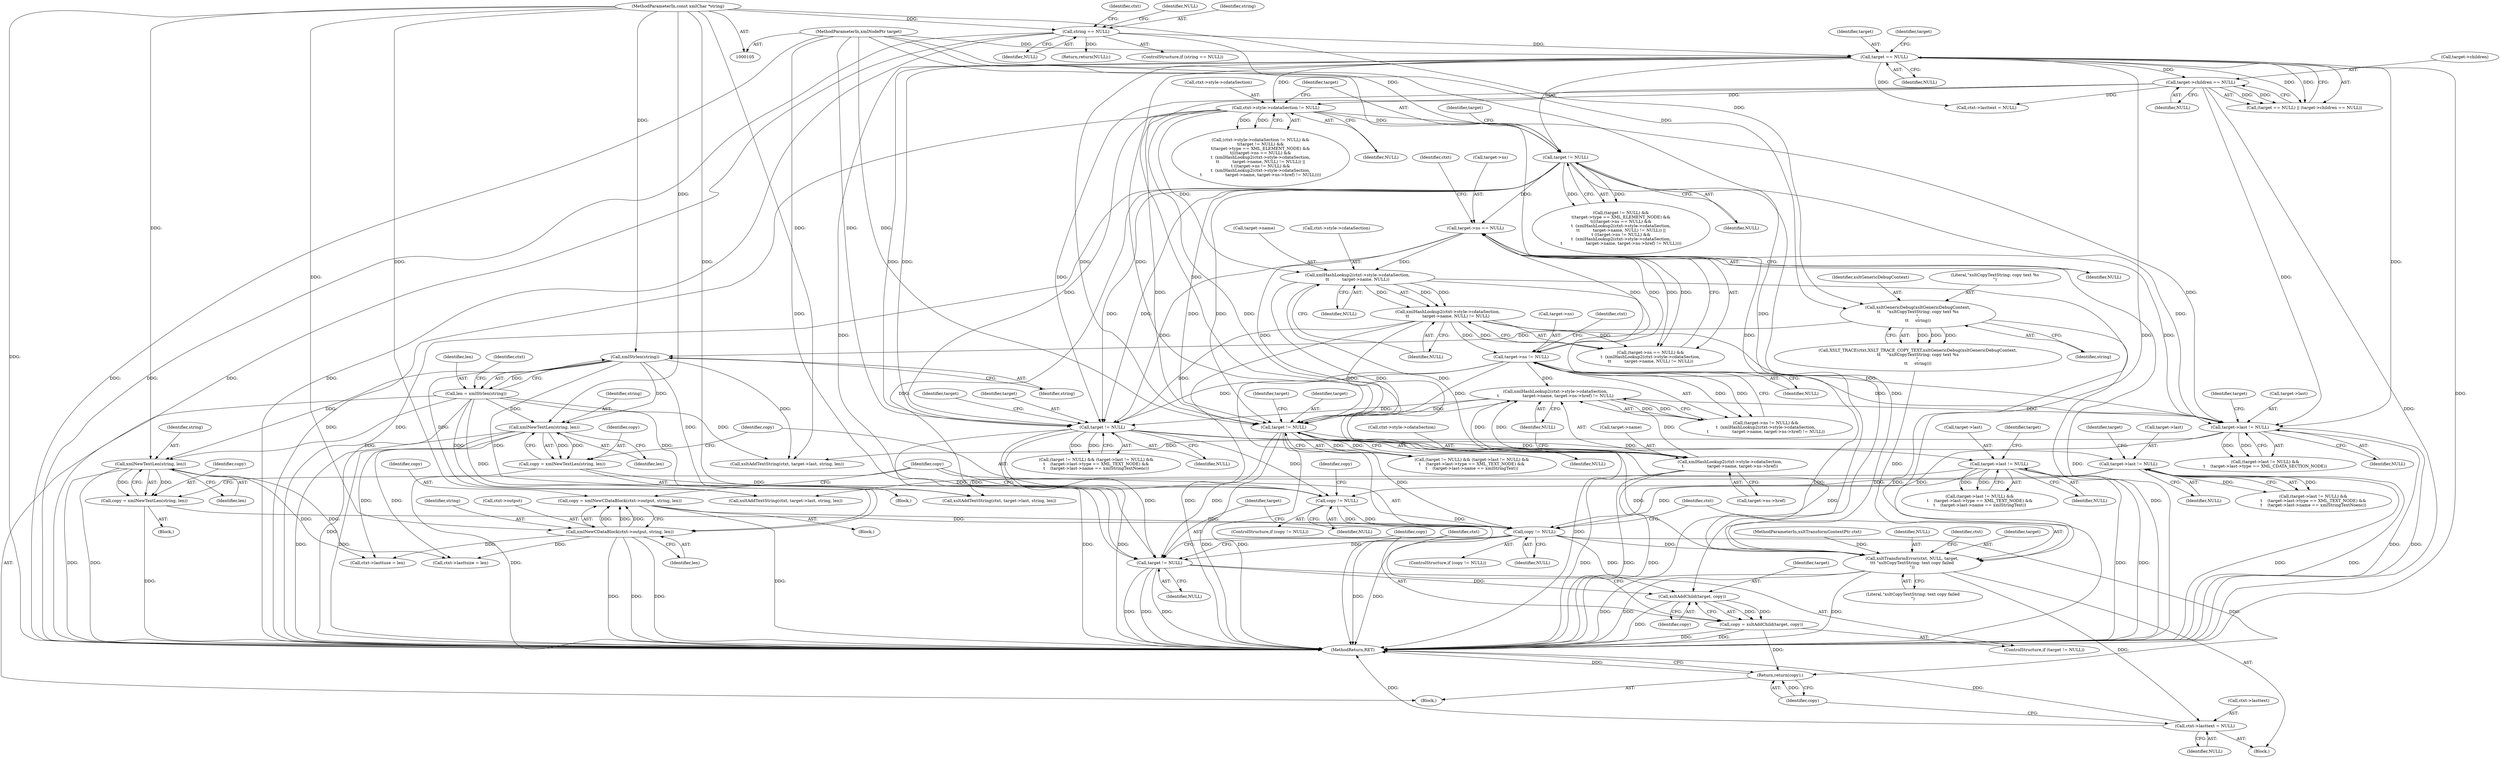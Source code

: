 digraph "0_Chrome_96dbafe288dbe2f0cc45fa3c39daf6d0c37acbab_36@API" {
"1000340" [label="(Call,copy != NULL)"];
"1000236" [label="(Call,copy = xmlNewCDataBlock(ctxt->output, string, len))"];
"1000238" [label="(Call,xmlNewCDataBlock(ctxt->output, string, len))"];
"1000144" [label="(Call,xmlStrlen(string))"];
"1000122" [label="(Call,xsltGenericDebug(xsltGenericDebugContext,\n\t\t     \"xsltCopyTextString: copy text %s\n\",\n\t\t     string))"];
"1000114" [label="(Call,string == NULL)"];
"1000108" [label="(MethodParameterIn,const xmlChar *string)"];
"1000142" [label="(Call,len = xmlStrlen(string))"];
"1000289" [label="(Call,copy != NULL)"];
"1000283" [label="(Call,copy = xmlNewTextLen(string, len))"];
"1000285" [label="(Call,xmlNewTextLen(string, len))"];
"1000250" [label="(Call,target != NULL)"];
"1000128" [label="(Call,target == NULL)"];
"1000107" [label="(MethodParameterIn,xmlNodePtr target)"];
"1000162" [label="(Call,target != NULL)"];
"1000154" [label="(Call,ctxt->style->cdataSection != NULL)"];
"1000131" [label="(Call,target->children == NULL)"];
"1000191" [label="(Call,target->ns != NULL)"];
"1000173" [label="(Call,target->ns == NULL)"];
"1000178" [label="(Call,xmlHashLookup2(ctxt->style->cdataSection,\n\t\t          target->name, NULL) != NULL)"];
"1000179" [label="(Call,xmlHashLookup2(ctxt->style->cdataSection,\n\t\t          target->name, NULL))"];
"1000196" [label="(Call,xmlHashLookup2(ctxt->style->cdataSection,\n\t                  target->name, target->ns->href) != NULL)"];
"1000197" [label="(Call,xmlHashLookup2(ctxt->style->cdataSection,\n\t                  target->name, target->ns->href))"];
"1000254" [label="(Call,target->last != NULL)"];
"1000334" [label="(Call,copy = xmlNewTextLen(string, len))"];
"1000336" [label="(Call,xmlNewTextLen(string, len))"];
"1000301" [label="(Call,target != NULL)"];
"1000215" [label="(Call,target->last != NULL)"];
"1000305" [label="(Call,target->last != NULL)"];
"1000345" [label="(Call,target != NULL)"];
"1000350" [label="(Call,xsltAddChild(target, copy))"];
"1000348" [label="(Call,copy = xsltAddChild(target, copy))"];
"1000382" [label="(Return,return(copy);)"];
"1000372" [label="(Call,xsltTransformError(ctxt, NULL, target,\n\t\t\t \"xsltCopyTextString: text copy failed\n\"))"];
"1000377" [label="(Call,ctxt->lasttext = NULL)"];
"1000123" [label="(Identifier,xsltGenericDebugContext)"];
"1000173" [label="(Call,target->ns == NULL)"];
"1000179" [label="(Call,xmlHashLookup2(ctxt->style->cdataSection,\n\t\t          target->name, NULL))"];
"1000168" [label="(Identifier,target)"];
"1000223" [label="(Identifier,target)"];
"1000137" [label="(Call,ctxt->lasttext = NULL)"];
"1000143" [label="(Identifier,len)"];
"1000307" [label="(Identifier,target)"];
"1000383" [label="(Identifier,copy)"];
"1000191" [label="(Call,target->ns != NULL)"];
"1000150" [label="(Identifier,ctxt)"];
"1000340" [label="(Call,copy != NULL)"];
"1000302" [label="(Identifier,target)"];
"1000130" [label="(Identifier,NULL)"];
"1000162" [label="(Call,target != NULL)"];
"1000378" [label="(Call,ctxt->lasttext)"];
"1000206" [label="(Call,target->ns->href)"];
"1000345" [label="(Call,target != NULL)"];
"1000110" [label="(Block,)"];
"1000196" [label="(Call,xmlHashLookup2(ctxt->style->cdataSection,\n\t                  target->name, target->ns->href) != NULL)"];
"1000212" [label="(Block,)"];
"1000185" [label="(Call,target->name)"];
"1000351" [label="(Identifier,target)"];
"1000304" [label="(Call,(target->last != NULL) &&\n\t    (target->last->type == XML_TEXT_NODE) &&\n\t    (target->last->name == xmlStringText))"];
"1000287" [label="(Identifier,len)"];
"1000334" [label="(Call,copy = xmlNewTextLen(string, len))"];
"1000371" [label="(Block,)"];
"1000144" [label="(Call,xmlStrlen(string))"];
"1000211" [label="(Identifier,NULL)"];
"1000348" [label="(Call,copy = xsltAddChild(target, copy))"];
"1000178" [label="(Call,xmlHashLookup2(ctxt->style->cdataSection,\n\t\t          target->name, NULL) != NULL)"];
"1000373" [label="(Identifier,ctxt)"];
"1000335" [label="(Identifier,copy)"];
"1000263" [label="(Identifier,target)"];
"1000129" [label="(Identifier,target)"];
"1000306" [label="(Call,target->last)"];
"1000288" [label="(ControlStructure,if (copy != NULL))"];
"1000131" [label="(Call,target->children == NULL)"];
"1000242" [label="(Identifier,string)"];
"1000117" [label="(Return,return(NULL);)"];
"1000276" [label="(Call,xsltAddTextString(ctxt, target->last, string, len))"];
"1000285" [label="(Call,xmlNewTextLen(string, len))"];
"1000298" [label="(Block,)"];
"1000120" [label="(Identifier,ctxt)"];
"1000337" [label="(Identifier,string)"];
"1000106" [label="(MethodParameterIn,xsltTransformContextPtr ctxt)"];
"1000163" [label="(Identifier,target)"];
"1000190" [label="(Call,(target->ns != NULL) &&\n\t  (xmlHashLookup2(ctxt->style->cdataSection,\n\t                  target->name, target->ns->href) != NULL))"];
"1000247" [label="(Block,)"];
"1000128" [label="(Call,target == NULL)"];
"1000339" [label="(ControlStructure,if (copy != NULL))"];
"1000342" [label="(Identifier,NULL)"];
"1000250" [label="(Call,target != NULL)"];
"1000192" [label="(Call,target->ns)"];
"1000305" [label="(Call,target->last != NULL)"];
"1000229" [label="(Call,xsltAddTextString(ctxt, target->last, string, len))"];
"1000381" [label="(Identifier,NULL)"];
"1000382" [label="(Return,return(copy);)"];
"1000119" [label="(Call,XSLT_TRACE(ctxt,XSLT_TRACE_COPY_TEXT,xsltGenericDebug(xsltGenericDebugContext,\n\t\t     \"xsltCopyTextString: copy text %s\n\",\n\t\t     string)))"];
"1000215" [label="(Call,target->last != NULL)"];
"1000349" [label="(Identifier,copy)"];
"1000314" [label="(Identifier,target)"];
"1000350" [label="(Call,xsltAddChild(target, copy))"];
"1000236" [label="(Call,copy = xmlNewCDataBlock(ctxt->output, string, len))"];
"1000108" [label="(MethodParameterIn,const xmlChar *string)"];
"1000107" [label="(MethodParameterIn,xmlNodePtr target)"];
"1000344" [label="(ControlStructure,if (target != NULL))"];
"1000352" [label="(Identifier,copy)"];
"1000346" [label="(Identifier,target)"];
"1000145" [label="(Identifier,string)"];
"1000243" [label="(Identifier,len)"];
"1000309" [label="(Identifier,NULL)"];
"1000237" [label="(Identifier,copy)"];
"1000118" [label="(Identifier,NULL)"];
"1000189" [label="(Identifier,NULL)"];
"1000374" [label="(Identifier,NULL)"];
"1000377" [label="(Call,ctxt->lasttext = NULL)"];
"1000336" [label="(Call,xmlNewTextLen(string, len))"];
"1000132" [label="(Call,target->children)"];
"1000376" [label="(Literal,\"xsltCopyTextString: text copy failed\n\")"];
"1000303" [label="(Identifier,NULL)"];
"1000327" [label="(Call,xsltAddTextString(ctxt, target->last, string, len))"];
"1000135" [label="(Identifier,NULL)"];
"1000114" [label="(Call,string == NULL)"];
"1000154" [label="(Call,ctxt->style->cdataSection != NULL)"];
"1000113" [label="(ControlStructure,if (string == NULL))"];
"1000177" [label="(Identifier,NULL)"];
"1000122" [label="(Call,xsltGenericDebug(xsltGenericDebugContext,\n\t\t     \"xsltCopyTextString: copy text %s\n\",\n\t\t     string))"];
"1000365" [label="(Call,ctxt->lasttuse = len)"];
"1000347" [label="(Identifier,NULL)"];
"1000379" [label="(Identifier,ctxt)"];
"1000372" [label="(Call,xsltTransformError(ctxt, NULL, target,\n\t\t\t \"xsltCopyTextString: text copy failed\n\"))"];
"1000133" [label="(Identifier,target)"];
"1000253" [label="(Call,(target->last != NULL) &&\n\t    (target->last->type == XML_TEXT_NODE) &&\n\t    (target->last->name == xmlStringTextNoenc))"];
"1000238" [label="(Call,xmlNewCDataBlock(ctxt->output, string, len))"];
"1000290" [label="(Identifier,copy)"];
"1000164" [label="(Identifier,NULL)"];
"1000180" [label="(Call,ctxt->style->cdataSection)"];
"1000116" [label="(Identifier,NULL)"];
"1000254" [label="(Call,target->last != NULL)"];
"1000161" [label="(Call,(target != NULL) &&\n\t(target->type == XML_ELEMENT_NODE) &&\n\t(((target->ns == NULL) &&\n\t  (xmlHashLookup2(ctxt->style->cdataSection,\n\t\t          target->name, NULL) != NULL)) ||\n\t ((target->ns != NULL) &&\n\t  (xmlHashLookup2(ctxt->style->cdataSection,\n\t                  target->name, target->ns->href) != NULL))))"];
"1000360" [label="(Call,ctxt->lasttsize = len)"];
"1000249" [label="(Call,(target != NULL) && (target->last != NULL) &&\n\t    (target->last->type == XML_TEXT_NODE) &&\n\t    (target->last->name == xmlStringTextNoenc))"];
"1000289" [label="(Call,copy != NULL)"];
"1000284" [label="(Identifier,copy)"];
"1000256" [label="(Identifier,target)"];
"1000301" [label="(Call,target != NULL)"];
"1000203" [label="(Call,target->name)"];
"1000283" [label="(Call,copy = xmlNewTextLen(string, len))"];
"1000172" [label="(Call,(target->ns == NULL) &&\n\t  (xmlHashLookup2(ctxt->style->cdataSection,\n\t\t          target->name, NULL) != NULL))"];
"1000219" [label="(Identifier,NULL)"];
"1000155" [label="(Call,ctxt->style->cdataSection)"];
"1000375" [label="(Identifier,target)"];
"1000251" [label="(Identifier,target)"];
"1000153" [label="(Call,(ctxt->style->cdataSection != NULL) &&\n\t(target != NULL) &&\n\t(target->type == XML_ELEMENT_NODE) &&\n\t(((target->ns == NULL) &&\n\t  (xmlHashLookup2(ctxt->style->cdataSection,\n\t\t          target->name, NULL) != NULL)) ||\n\t ((target->ns != NULL) &&\n\t  (xmlHashLookup2(ctxt->style->cdataSection,\n\t                  target->name, target->ns->href) != NULL))))"];
"1000214" [label="(Call,(target->last != NULL) &&\n\t    (target->last->type == XML_CDATA_SECTION_NODE))"];
"1000198" [label="(Call,ctxt->style->cdataSection)"];
"1000174" [label="(Call,target->ns)"];
"1000125" [label="(Identifier,string)"];
"1000115" [label="(Identifier,string)"];
"1000255" [label="(Call,target->last)"];
"1000239" [label="(Call,ctxt->output)"];
"1000160" [label="(Identifier,NULL)"];
"1000195" [label="(Identifier,NULL)"];
"1000127" [label="(Call,(target == NULL) || (target->children == NULL))"];
"1000384" [label="(MethodReturn,RET)"];
"1000188" [label="(Identifier,NULL)"];
"1000200" [label="(Identifier,ctxt)"];
"1000294" [label="(Identifier,copy)"];
"1000355" [label="(Identifier,ctxt)"];
"1000341" [label="(Identifier,copy)"];
"1000338" [label="(Identifier,len)"];
"1000258" [label="(Identifier,NULL)"];
"1000286" [label="(Identifier,string)"];
"1000291" [label="(Identifier,NULL)"];
"1000252" [label="(Identifier,NULL)"];
"1000142" [label="(Call,len = xmlStrlen(string))"];
"1000300" [label="(Call,(target != NULL) && (target->last != NULL) &&\n\t    (target->last->type == XML_TEXT_NODE) &&\n\t    (target->last->name == xmlStringText))"];
"1000197" [label="(Call,xmlHashLookup2(ctxt->style->cdataSection,\n\t                  target->name, target->ns->href))"];
"1000182" [label="(Identifier,ctxt)"];
"1000216" [label="(Call,target->last)"];
"1000124" [label="(Literal,\"xsltCopyTextString: copy text %s\n\")"];
"1000340" -> "1000339"  [label="AST: "];
"1000340" -> "1000342"  [label="CFG: "];
"1000341" -> "1000340"  [label="AST: "];
"1000342" -> "1000340"  [label="AST: "];
"1000346" -> "1000340"  [label="CFG: "];
"1000373" -> "1000340"  [label="CFG: "];
"1000340" -> "1000384"  [label="DDG: "];
"1000340" -> "1000384"  [label="DDG: "];
"1000236" -> "1000340"  [label="DDG: "];
"1000289" -> "1000340"  [label="DDG: "];
"1000289" -> "1000340"  [label="DDG: "];
"1000334" -> "1000340"  [label="DDG: "];
"1000301" -> "1000340"  [label="DDG: "];
"1000215" -> "1000340"  [label="DDG: "];
"1000305" -> "1000340"  [label="DDG: "];
"1000340" -> "1000345"  [label="DDG: "];
"1000340" -> "1000350"  [label="DDG: "];
"1000340" -> "1000372"  [label="DDG: "];
"1000340" -> "1000382"  [label="DDG: "];
"1000236" -> "1000212"  [label="AST: "];
"1000236" -> "1000238"  [label="CFG: "];
"1000237" -> "1000236"  [label="AST: "];
"1000238" -> "1000236"  [label="AST: "];
"1000341" -> "1000236"  [label="CFG: "];
"1000236" -> "1000384"  [label="DDG: "];
"1000238" -> "1000236"  [label="DDG: "];
"1000238" -> "1000236"  [label="DDG: "];
"1000238" -> "1000236"  [label="DDG: "];
"1000238" -> "1000243"  [label="CFG: "];
"1000239" -> "1000238"  [label="AST: "];
"1000242" -> "1000238"  [label="AST: "];
"1000243" -> "1000238"  [label="AST: "];
"1000238" -> "1000384"  [label="DDG: "];
"1000238" -> "1000384"  [label="DDG: "];
"1000238" -> "1000384"  [label="DDG: "];
"1000144" -> "1000238"  [label="DDG: "];
"1000108" -> "1000238"  [label="DDG: "];
"1000142" -> "1000238"  [label="DDG: "];
"1000238" -> "1000360"  [label="DDG: "];
"1000238" -> "1000365"  [label="DDG: "];
"1000144" -> "1000142"  [label="AST: "];
"1000144" -> "1000145"  [label="CFG: "];
"1000145" -> "1000144"  [label="AST: "];
"1000142" -> "1000144"  [label="CFG: "];
"1000144" -> "1000142"  [label="DDG: "];
"1000122" -> "1000144"  [label="DDG: "];
"1000108" -> "1000144"  [label="DDG: "];
"1000144" -> "1000229"  [label="DDG: "];
"1000144" -> "1000276"  [label="DDG: "];
"1000144" -> "1000285"  [label="DDG: "];
"1000144" -> "1000327"  [label="DDG: "];
"1000144" -> "1000336"  [label="DDG: "];
"1000122" -> "1000119"  [label="AST: "];
"1000122" -> "1000125"  [label="CFG: "];
"1000123" -> "1000122"  [label="AST: "];
"1000124" -> "1000122"  [label="AST: "];
"1000125" -> "1000122"  [label="AST: "];
"1000119" -> "1000122"  [label="CFG: "];
"1000122" -> "1000384"  [label="DDG: "];
"1000122" -> "1000119"  [label="DDG: "];
"1000122" -> "1000119"  [label="DDG: "];
"1000122" -> "1000119"  [label="DDG: "];
"1000114" -> "1000122"  [label="DDG: "];
"1000108" -> "1000122"  [label="DDG: "];
"1000114" -> "1000113"  [label="AST: "];
"1000114" -> "1000116"  [label="CFG: "];
"1000115" -> "1000114"  [label="AST: "];
"1000116" -> "1000114"  [label="AST: "];
"1000118" -> "1000114"  [label="CFG: "];
"1000120" -> "1000114"  [label="CFG: "];
"1000114" -> "1000384"  [label="DDG: "];
"1000114" -> "1000384"  [label="DDG: "];
"1000114" -> "1000384"  [label="DDG: "];
"1000108" -> "1000114"  [label="DDG: "];
"1000114" -> "1000117"  [label="DDG: "];
"1000114" -> "1000128"  [label="DDG: "];
"1000108" -> "1000105"  [label="AST: "];
"1000108" -> "1000384"  [label="DDG: "];
"1000108" -> "1000229"  [label="DDG: "];
"1000108" -> "1000276"  [label="DDG: "];
"1000108" -> "1000285"  [label="DDG: "];
"1000108" -> "1000327"  [label="DDG: "];
"1000108" -> "1000336"  [label="DDG: "];
"1000142" -> "1000110"  [label="AST: "];
"1000143" -> "1000142"  [label="AST: "];
"1000150" -> "1000142"  [label="CFG: "];
"1000142" -> "1000384"  [label="DDG: "];
"1000142" -> "1000229"  [label="DDG: "];
"1000142" -> "1000276"  [label="DDG: "];
"1000142" -> "1000285"  [label="DDG: "];
"1000142" -> "1000327"  [label="DDG: "];
"1000142" -> "1000336"  [label="DDG: "];
"1000289" -> "1000288"  [label="AST: "];
"1000289" -> "1000291"  [label="CFG: "];
"1000290" -> "1000289"  [label="AST: "];
"1000291" -> "1000289"  [label="AST: "];
"1000294" -> "1000289"  [label="CFG: "];
"1000341" -> "1000289"  [label="CFG: "];
"1000283" -> "1000289"  [label="DDG: "];
"1000250" -> "1000289"  [label="DDG: "];
"1000254" -> "1000289"  [label="DDG: "];
"1000283" -> "1000247"  [label="AST: "];
"1000283" -> "1000285"  [label="CFG: "];
"1000284" -> "1000283"  [label="AST: "];
"1000285" -> "1000283"  [label="AST: "];
"1000290" -> "1000283"  [label="CFG: "];
"1000283" -> "1000384"  [label="DDG: "];
"1000285" -> "1000283"  [label="DDG: "];
"1000285" -> "1000283"  [label="DDG: "];
"1000285" -> "1000287"  [label="CFG: "];
"1000286" -> "1000285"  [label="AST: "];
"1000287" -> "1000285"  [label="AST: "];
"1000285" -> "1000384"  [label="DDG: "];
"1000285" -> "1000384"  [label="DDG: "];
"1000285" -> "1000360"  [label="DDG: "];
"1000285" -> "1000365"  [label="DDG: "];
"1000250" -> "1000249"  [label="AST: "];
"1000250" -> "1000252"  [label="CFG: "];
"1000251" -> "1000250"  [label="AST: "];
"1000252" -> "1000250"  [label="AST: "];
"1000256" -> "1000250"  [label="CFG: "];
"1000249" -> "1000250"  [label="CFG: "];
"1000250" -> "1000384"  [label="DDG: "];
"1000250" -> "1000384"  [label="DDG: "];
"1000250" -> "1000249"  [label="DDG: "];
"1000250" -> "1000249"  [label="DDG: "];
"1000128" -> "1000250"  [label="DDG: "];
"1000128" -> "1000250"  [label="DDG: "];
"1000162" -> "1000250"  [label="DDG: "];
"1000162" -> "1000250"  [label="DDG: "];
"1000107" -> "1000250"  [label="DDG: "];
"1000191" -> "1000250"  [label="DDG: "];
"1000173" -> "1000250"  [label="DDG: "];
"1000154" -> "1000250"  [label="DDG: "];
"1000178" -> "1000250"  [label="DDG: "];
"1000131" -> "1000250"  [label="DDG: "];
"1000196" -> "1000250"  [label="DDG: "];
"1000250" -> "1000254"  [label="DDG: "];
"1000250" -> "1000345"  [label="DDG: "];
"1000250" -> "1000372"  [label="DDG: "];
"1000128" -> "1000127"  [label="AST: "];
"1000128" -> "1000130"  [label="CFG: "];
"1000129" -> "1000128"  [label="AST: "];
"1000130" -> "1000128"  [label="AST: "];
"1000133" -> "1000128"  [label="CFG: "];
"1000127" -> "1000128"  [label="CFG: "];
"1000128" -> "1000384"  [label="DDG: "];
"1000128" -> "1000127"  [label="DDG: "];
"1000128" -> "1000127"  [label="DDG: "];
"1000107" -> "1000128"  [label="DDG: "];
"1000128" -> "1000131"  [label="DDG: "];
"1000128" -> "1000137"  [label="DDG: "];
"1000128" -> "1000154"  [label="DDG: "];
"1000128" -> "1000162"  [label="DDG: "];
"1000128" -> "1000215"  [label="DDG: "];
"1000128" -> "1000301"  [label="DDG: "];
"1000128" -> "1000301"  [label="DDG: "];
"1000128" -> "1000345"  [label="DDG: "];
"1000128" -> "1000372"  [label="DDG: "];
"1000107" -> "1000105"  [label="AST: "];
"1000107" -> "1000384"  [label="DDG: "];
"1000107" -> "1000162"  [label="DDG: "];
"1000107" -> "1000301"  [label="DDG: "];
"1000107" -> "1000345"  [label="DDG: "];
"1000107" -> "1000350"  [label="DDG: "];
"1000107" -> "1000372"  [label="DDG: "];
"1000162" -> "1000161"  [label="AST: "];
"1000162" -> "1000164"  [label="CFG: "];
"1000163" -> "1000162"  [label="AST: "];
"1000164" -> "1000162"  [label="AST: "];
"1000168" -> "1000162"  [label="CFG: "];
"1000161" -> "1000162"  [label="CFG: "];
"1000162" -> "1000384"  [label="DDG: "];
"1000162" -> "1000161"  [label="DDG: "];
"1000162" -> "1000161"  [label="DDG: "];
"1000154" -> "1000162"  [label="DDG: "];
"1000162" -> "1000173"  [label="DDG: "];
"1000162" -> "1000215"  [label="DDG: "];
"1000162" -> "1000301"  [label="DDG: "];
"1000162" -> "1000301"  [label="DDG: "];
"1000162" -> "1000345"  [label="DDG: "];
"1000162" -> "1000372"  [label="DDG: "];
"1000154" -> "1000153"  [label="AST: "];
"1000154" -> "1000160"  [label="CFG: "];
"1000155" -> "1000154"  [label="AST: "];
"1000160" -> "1000154"  [label="AST: "];
"1000163" -> "1000154"  [label="CFG: "];
"1000153" -> "1000154"  [label="CFG: "];
"1000154" -> "1000384"  [label="DDG: "];
"1000154" -> "1000153"  [label="DDG: "];
"1000154" -> "1000153"  [label="DDG: "];
"1000131" -> "1000154"  [label="DDG: "];
"1000154" -> "1000179"  [label="DDG: "];
"1000154" -> "1000197"  [label="DDG: "];
"1000154" -> "1000215"  [label="DDG: "];
"1000154" -> "1000301"  [label="DDG: "];
"1000131" -> "1000127"  [label="AST: "];
"1000131" -> "1000135"  [label="CFG: "];
"1000132" -> "1000131"  [label="AST: "];
"1000135" -> "1000131"  [label="AST: "];
"1000127" -> "1000131"  [label="CFG: "];
"1000131" -> "1000384"  [label="DDG: "];
"1000131" -> "1000127"  [label="DDG: "];
"1000131" -> "1000127"  [label="DDG: "];
"1000131" -> "1000137"  [label="DDG: "];
"1000131" -> "1000215"  [label="DDG: "];
"1000131" -> "1000301"  [label="DDG: "];
"1000191" -> "1000190"  [label="AST: "];
"1000191" -> "1000195"  [label="CFG: "];
"1000192" -> "1000191"  [label="AST: "];
"1000195" -> "1000191"  [label="AST: "];
"1000200" -> "1000191"  [label="CFG: "];
"1000190" -> "1000191"  [label="CFG: "];
"1000191" -> "1000384"  [label="DDG: "];
"1000191" -> "1000190"  [label="DDG: "];
"1000191" -> "1000190"  [label="DDG: "];
"1000173" -> "1000191"  [label="DDG: "];
"1000173" -> "1000191"  [label="DDG: "];
"1000178" -> "1000191"  [label="DDG: "];
"1000191" -> "1000196"  [label="DDG: "];
"1000191" -> "1000215"  [label="DDG: "];
"1000191" -> "1000301"  [label="DDG: "];
"1000173" -> "1000172"  [label="AST: "];
"1000173" -> "1000177"  [label="CFG: "];
"1000174" -> "1000173"  [label="AST: "];
"1000177" -> "1000173"  [label="AST: "];
"1000182" -> "1000173"  [label="CFG: "];
"1000172" -> "1000173"  [label="CFG: "];
"1000173" -> "1000384"  [label="DDG: "];
"1000173" -> "1000172"  [label="DDG: "];
"1000173" -> "1000172"  [label="DDG: "];
"1000173" -> "1000179"  [label="DDG: "];
"1000173" -> "1000215"  [label="DDG: "];
"1000173" -> "1000301"  [label="DDG: "];
"1000178" -> "1000172"  [label="AST: "];
"1000178" -> "1000189"  [label="CFG: "];
"1000179" -> "1000178"  [label="AST: "];
"1000189" -> "1000178"  [label="AST: "];
"1000172" -> "1000178"  [label="CFG: "];
"1000178" -> "1000384"  [label="DDG: "];
"1000178" -> "1000172"  [label="DDG: "];
"1000178" -> "1000172"  [label="DDG: "];
"1000179" -> "1000178"  [label="DDG: "];
"1000179" -> "1000178"  [label="DDG: "];
"1000179" -> "1000178"  [label="DDG: "];
"1000178" -> "1000215"  [label="DDG: "];
"1000178" -> "1000301"  [label="DDG: "];
"1000179" -> "1000188"  [label="CFG: "];
"1000180" -> "1000179"  [label="AST: "];
"1000185" -> "1000179"  [label="AST: "];
"1000188" -> "1000179"  [label="AST: "];
"1000189" -> "1000179"  [label="CFG: "];
"1000179" -> "1000384"  [label="DDG: "];
"1000179" -> "1000384"  [label="DDG: "];
"1000179" -> "1000197"  [label="DDG: "];
"1000179" -> "1000197"  [label="DDG: "];
"1000196" -> "1000190"  [label="AST: "];
"1000196" -> "1000211"  [label="CFG: "];
"1000197" -> "1000196"  [label="AST: "];
"1000211" -> "1000196"  [label="AST: "];
"1000190" -> "1000196"  [label="CFG: "];
"1000196" -> "1000384"  [label="DDG: "];
"1000196" -> "1000190"  [label="DDG: "];
"1000196" -> "1000190"  [label="DDG: "];
"1000197" -> "1000196"  [label="DDG: "];
"1000197" -> "1000196"  [label="DDG: "];
"1000197" -> "1000196"  [label="DDG: "];
"1000196" -> "1000215"  [label="DDG: "];
"1000196" -> "1000301"  [label="DDG: "];
"1000197" -> "1000206"  [label="CFG: "];
"1000198" -> "1000197"  [label="AST: "];
"1000203" -> "1000197"  [label="AST: "];
"1000206" -> "1000197"  [label="AST: "];
"1000211" -> "1000197"  [label="CFG: "];
"1000197" -> "1000384"  [label="DDG: "];
"1000197" -> "1000384"  [label="DDG: "];
"1000197" -> "1000384"  [label="DDG: "];
"1000254" -> "1000253"  [label="AST: "];
"1000254" -> "1000258"  [label="CFG: "];
"1000255" -> "1000254"  [label="AST: "];
"1000258" -> "1000254"  [label="AST: "];
"1000263" -> "1000254"  [label="CFG: "];
"1000253" -> "1000254"  [label="CFG: "];
"1000254" -> "1000384"  [label="DDG: "];
"1000254" -> "1000384"  [label="DDG: "];
"1000254" -> "1000253"  [label="DDG: "];
"1000254" -> "1000253"  [label="DDG: "];
"1000254" -> "1000276"  [label="DDG: "];
"1000334" -> "1000298"  [label="AST: "];
"1000334" -> "1000336"  [label="CFG: "];
"1000335" -> "1000334"  [label="AST: "];
"1000336" -> "1000334"  [label="AST: "];
"1000341" -> "1000334"  [label="CFG: "];
"1000334" -> "1000384"  [label="DDG: "];
"1000336" -> "1000334"  [label="DDG: "];
"1000336" -> "1000334"  [label="DDG: "];
"1000336" -> "1000338"  [label="CFG: "];
"1000337" -> "1000336"  [label="AST: "];
"1000338" -> "1000336"  [label="AST: "];
"1000336" -> "1000384"  [label="DDG: "];
"1000336" -> "1000384"  [label="DDG: "];
"1000336" -> "1000360"  [label="DDG: "];
"1000336" -> "1000365"  [label="DDG: "];
"1000301" -> "1000300"  [label="AST: "];
"1000301" -> "1000303"  [label="CFG: "];
"1000302" -> "1000301"  [label="AST: "];
"1000303" -> "1000301"  [label="AST: "];
"1000307" -> "1000301"  [label="CFG: "];
"1000300" -> "1000301"  [label="CFG: "];
"1000301" -> "1000384"  [label="DDG: "];
"1000301" -> "1000384"  [label="DDG: "];
"1000301" -> "1000300"  [label="DDG: "];
"1000301" -> "1000300"  [label="DDG: "];
"1000301" -> "1000305"  [label="DDG: "];
"1000301" -> "1000345"  [label="DDG: "];
"1000301" -> "1000372"  [label="DDG: "];
"1000215" -> "1000214"  [label="AST: "];
"1000215" -> "1000219"  [label="CFG: "];
"1000216" -> "1000215"  [label="AST: "];
"1000219" -> "1000215"  [label="AST: "];
"1000223" -> "1000215"  [label="CFG: "];
"1000214" -> "1000215"  [label="CFG: "];
"1000215" -> "1000384"  [label="DDG: "];
"1000215" -> "1000384"  [label="DDG: "];
"1000215" -> "1000214"  [label="DDG: "];
"1000215" -> "1000214"  [label="DDG: "];
"1000215" -> "1000229"  [label="DDG: "];
"1000305" -> "1000304"  [label="AST: "];
"1000305" -> "1000309"  [label="CFG: "];
"1000306" -> "1000305"  [label="AST: "];
"1000309" -> "1000305"  [label="AST: "];
"1000314" -> "1000305"  [label="CFG: "];
"1000304" -> "1000305"  [label="CFG: "];
"1000305" -> "1000384"  [label="DDG: "];
"1000305" -> "1000384"  [label="DDG: "];
"1000305" -> "1000304"  [label="DDG: "];
"1000305" -> "1000304"  [label="DDG: "];
"1000305" -> "1000327"  [label="DDG: "];
"1000345" -> "1000344"  [label="AST: "];
"1000345" -> "1000347"  [label="CFG: "];
"1000346" -> "1000345"  [label="AST: "];
"1000347" -> "1000345"  [label="AST: "];
"1000349" -> "1000345"  [label="CFG: "];
"1000355" -> "1000345"  [label="CFG: "];
"1000345" -> "1000384"  [label="DDG: "];
"1000345" -> "1000384"  [label="DDG: "];
"1000345" -> "1000384"  [label="DDG: "];
"1000345" -> "1000350"  [label="DDG: "];
"1000350" -> "1000348"  [label="AST: "];
"1000350" -> "1000352"  [label="CFG: "];
"1000351" -> "1000350"  [label="AST: "];
"1000352" -> "1000350"  [label="AST: "];
"1000348" -> "1000350"  [label="CFG: "];
"1000350" -> "1000384"  [label="DDG: "];
"1000350" -> "1000348"  [label="DDG: "];
"1000350" -> "1000348"  [label="DDG: "];
"1000348" -> "1000344"  [label="AST: "];
"1000349" -> "1000348"  [label="AST: "];
"1000355" -> "1000348"  [label="CFG: "];
"1000348" -> "1000384"  [label="DDG: "];
"1000348" -> "1000384"  [label="DDG: "];
"1000348" -> "1000382"  [label="DDG: "];
"1000382" -> "1000110"  [label="AST: "];
"1000382" -> "1000383"  [label="CFG: "];
"1000383" -> "1000382"  [label="AST: "];
"1000384" -> "1000382"  [label="CFG: "];
"1000382" -> "1000384"  [label="DDG: "];
"1000383" -> "1000382"  [label="DDG: "];
"1000372" -> "1000371"  [label="AST: "];
"1000372" -> "1000376"  [label="CFG: "];
"1000373" -> "1000372"  [label="AST: "];
"1000374" -> "1000372"  [label="AST: "];
"1000375" -> "1000372"  [label="AST: "];
"1000376" -> "1000372"  [label="AST: "];
"1000379" -> "1000372"  [label="CFG: "];
"1000372" -> "1000384"  [label="DDG: "];
"1000372" -> "1000384"  [label="DDG: "];
"1000372" -> "1000384"  [label="DDG: "];
"1000119" -> "1000372"  [label="DDG: "];
"1000106" -> "1000372"  [label="DDG: "];
"1000372" -> "1000377"  [label="DDG: "];
"1000377" -> "1000371"  [label="AST: "];
"1000377" -> "1000381"  [label="CFG: "];
"1000378" -> "1000377"  [label="AST: "];
"1000381" -> "1000377"  [label="AST: "];
"1000383" -> "1000377"  [label="CFG: "];
"1000377" -> "1000384"  [label="DDG: "];
"1000377" -> "1000384"  [label="DDG: "];
}
